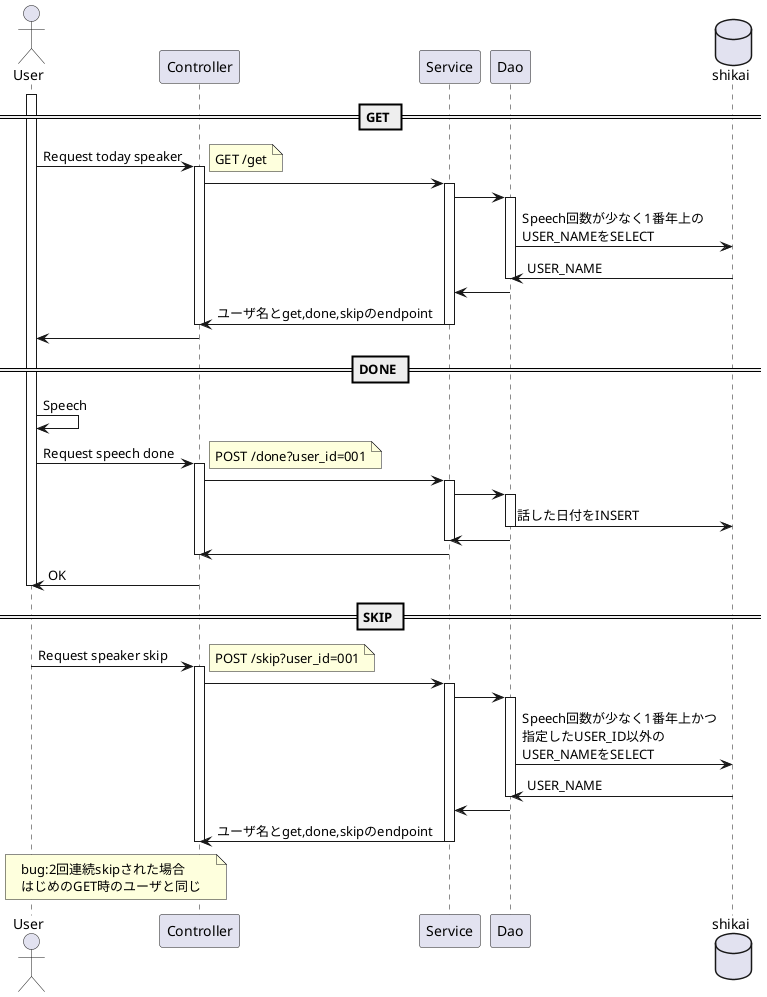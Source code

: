 @startuml

actor User

== GET ==
activate User
User -> Controller : Request today speaker
note right : GET /get
activate Controller
Controller -> Service
activate Service
Service -> Dao
activate Dao
database shikai
Dao -> shikai : Speech回数が少なく1番年上の\nUSER_NAMEをSELECT
shikai -> Dao : USER_NAME
deactivate Dao
Dao -> Service
Service -> Controller : ユーザ名とget,done,skipのendpoint
deactivate Service
deactivate Controller
Controller -> User

== DONE ==
User -> User : Speech
User -> Controller : Request speech done
note right : POST /done?user_id=001
activate Controller
Controller -> Service
activate Service
Service -> Dao
activate Dao
Dao -> shikai : 話した日付をINSERT
deactivate Dao
Dao -> Service
deactivate Service
Service -> Controller
deactivate Controller
Controller -> User : OK
deactivate User

== SKIP ==
User -> Controller : Request speaker skip
note right : POST /skip?user_id=001
activate Controller
Controller -> Service
activate Service
Service -> Dao
activate Dao
database shikai
Dao -> shikai : Speech回数が少なく1番年上かつ\n指定したUSER_ID以外の\nUSER_NAMEをSELECT
shikai -> Dao : USER_NAME
deactivate Dao
Dao -> Service
Service -> Controller : ユーザ名とget,done,skipのendpoint
deactivate Service
deactivate Controller
note over User, Controller
     bug:2回連続skipされた場合
     はじめのGET時のユーザと同じ
end note
@enduml
